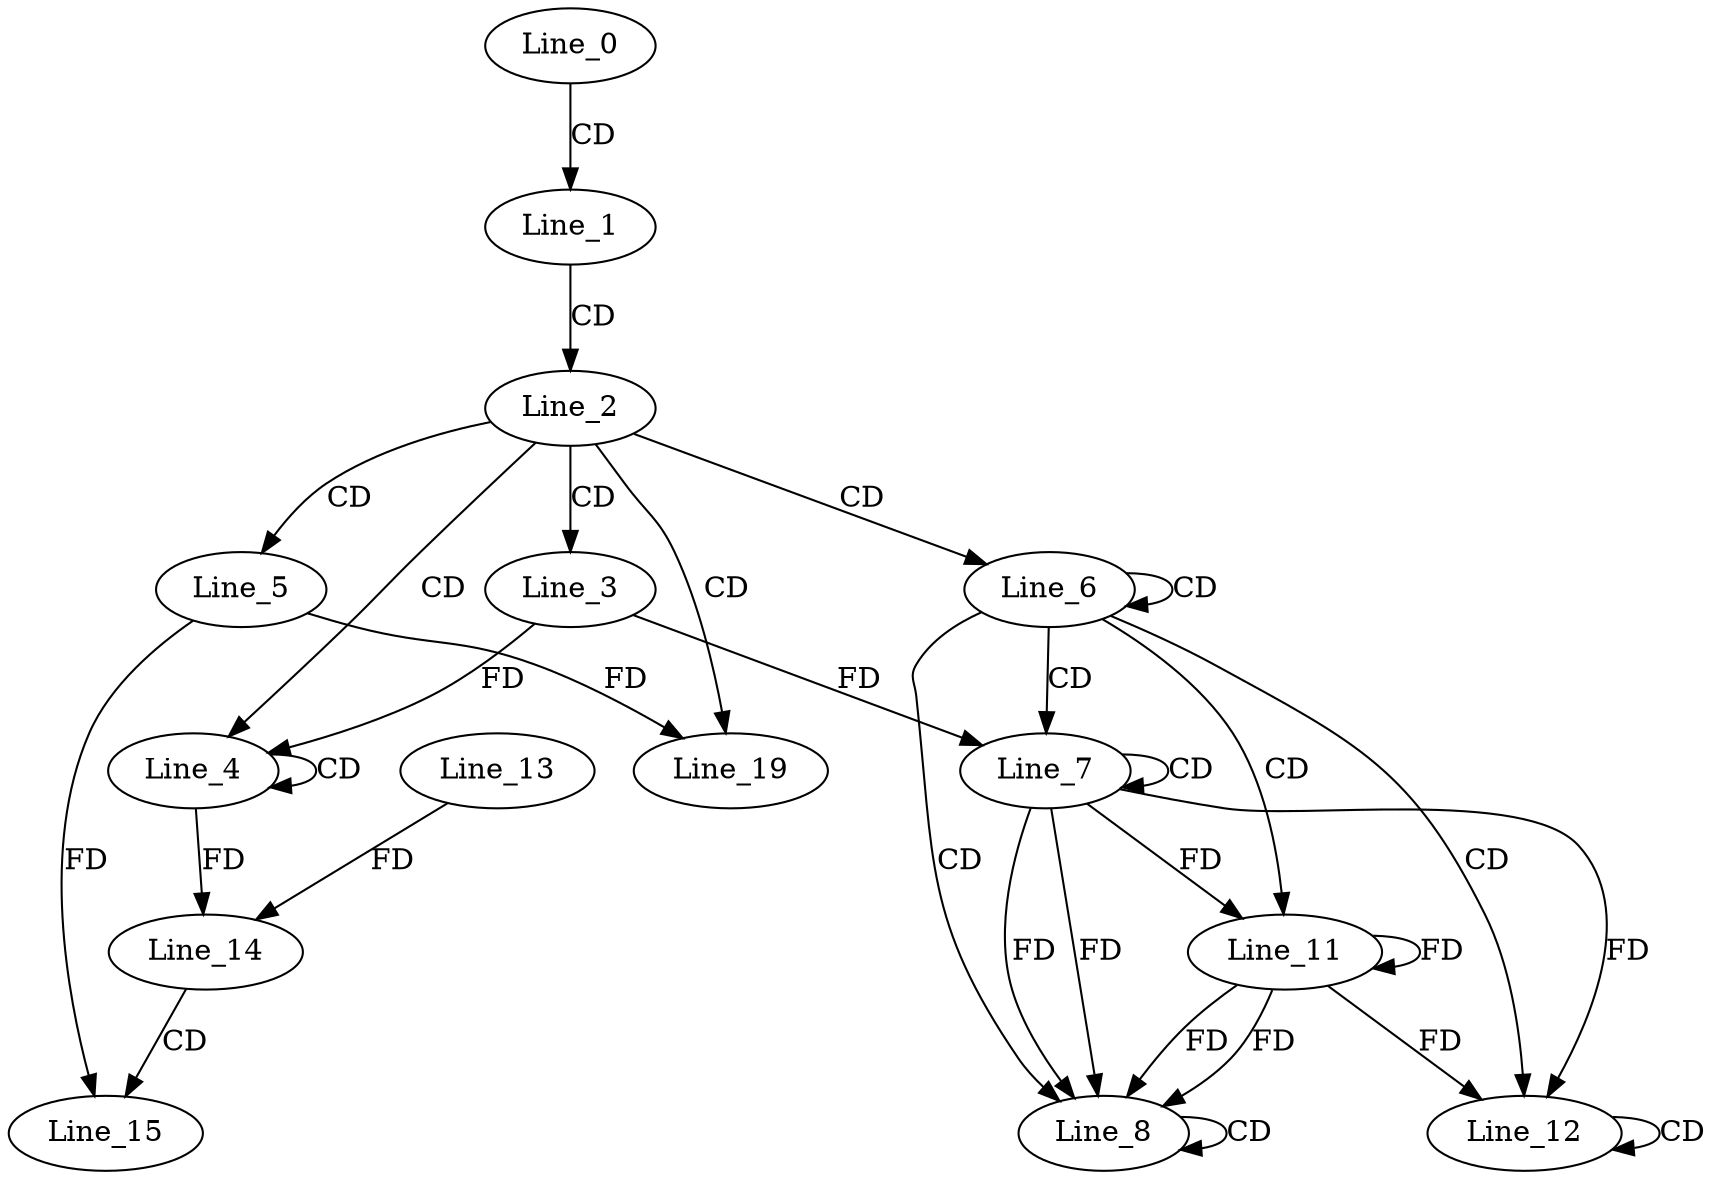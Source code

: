 digraph G {
  Line_0;
  Line_1;
  Line_2;
  Line_3;
  Line_4;
  Line_4;
  Line_5;
  Line_6;
  Line_7;
  Line_7;
  Line_8;
  Line_8;
  Line_11;
  Line_11;
  Line_12;
  Line_12;
  Line_13;
  Line_14;
  Line_14;
  Line_14;
  Line_14;
  Line_15;
  Line_19;
  Line_0 -> Line_1 [ label="CD" ];
  Line_1 -> Line_2 [ label="CD" ];
  Line_2 -> Line_3 [ label="CD" ];
  Line_2 -> Line_4 [ label="CD" ];
  Line_4 -> Line_4 [ label="CD" ];
  Line_3 -> Line_4 [ label="FD" ];
  Line_2 -> Line_5 [ label="CD" ];
  Line_2 -> Line_6 [ label="CD" ];
  Line_6 -> Line_6 [ label="CD" ];
  Line_6 -> Line_7 [ label="CD" ];
  Line_7 -> Line_7 [ label="CD" ];
  Line_3 -> Line_7 [ label="FD" ];
  Line_6 -> Line_8 [ label="CD" ];
  Line_7 -> Line_8 [ label="FD" ];
  Line_8 -> Line_8 [ label="CD" ];
  Line_7 -> Line_8 [ label="FD" ];
  Line_6 -> Line_11 [ label="CD" ];
  Line_7 -> Line_11 [ label="FD" ];
  Line_11 -> Line_11 [ label="FD" ];
  Line_6 -> Line_12 [ label="CD" ];
  Line_12 -> Line_12 [ label="CD" ];
  Line_7 -> Line_12 [ label="FD" ];
  Line_11 -> Line_12 [ label="FD" ];
  Line_13 -> Line_14 [ label="FD" ];
  Line_4 -> Line_14 [ label="FD" ];
  Line_14 -> Line_15 [ label="CD" ];
  Line_5 -> Line_15 [ label="FD" ];
  Line_2 -> Line_19 [ label="CD" ];
  Line_5 -> Line_19 [ label="FD" ];
  Line_11 -> Line_8 [ label="FD" ];
  Line_11 -> Line_8 [ label="FD" ];
}
